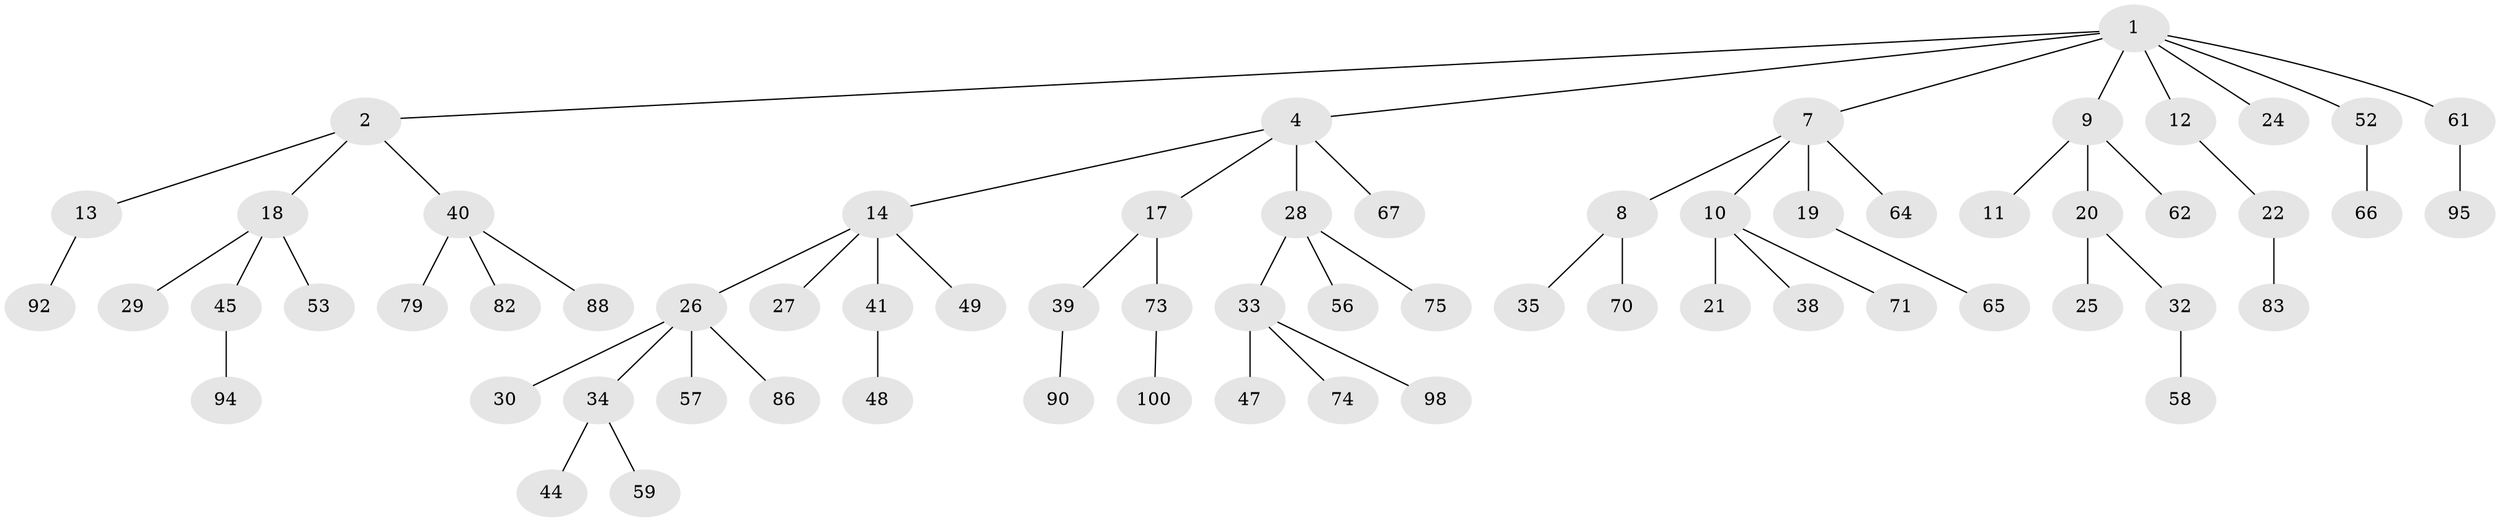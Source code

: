 // original degree distribution, {5: 0.04, 3: 0.11, 6: 0.02, 1: 0.47, 4: 0.07, 2: 0.29}
// Generated by graph-tools (version 1.1) at 2025/42/03/06/25 10:42:06]
// undirected, 65 vertices, 64 edges
graph export_dot {
graph [start="1"]
  node [color=gray90,style=filled];
  1 [super="+3"];
  2 [super="+6"];
  4 [super="+5"];
  7 [super="+36"];
  8 [super="+43"];
  9 [super="+23"];
  10 [super="+37"];
  11;
  12 [super="+16"];
  13 [super="+69"];
  14 [super="+15"];
  17;
  18 [super="+31"];
  19;
  20 [super="+72"];
  21;
  22;
  24 [super="+78"];
  25 [super="+42"];
  26 [super="+77"];
  27;
  28 [super="+55"];
  29;
  30 [super="+96"];
  32 [super="+46"];
  33 [super="+60"];
  34 [super="+54"];
  35;
  38;
  39 [super="+76"];
  40 [super="+63"];
  41;
  44;
  45 [super="+51"];
  47 [super="+50"];
  48 [super="+84"];
  49 [super="+91"];
  52;
  53;
  56;
  57;
  58;
  59 [super="+81"];
  61 [super="+85"];
  62;
  64;
  65 [super="+89"];
  66 [super="+87"];
  67 [super="+68"];
  70 [super="+97"];
  71;
  73 [super="+99"];
  74;
  75 [super="+93"];
  79 [super="+80"];
  82;
  83;
  86;
  88;
  90;
  92;
  94;
  95;
  98;
  100;
  1 -- 2;
  1 -- 7;
  1 -- 12;
  1 -- 52;
  1 -- 4;
  1 -- 24;
  1 -- 9;
  1 -- 61;
  2 -- 18;
  2 -- 40;
  2 -- 13;
  4 -- 14;
  4 -- 17;
  4 -- 28;
  4 -- 67;
  7 -- 8;
  7 -- 10;
  7 -- 19;
  7 -- 64;
  8 -- 35;
  8 -- 70;
  9 -- 11;
  9 -- 20;
  9 -- 62;
  10 -- 21;
  10 -- 71;
  10 -- 38;
  12 -- 22;
  13 -- 92;
  14 -- 49;
  14 -- 41;
  14 -- 26;
  14 -- 27;
  17 -- 39;
  17 -- 73;
  18 -- 29;
  18 -- 45;
  18 -- 53;
  19 -- 65;
  20 -- 25;
  20 -- 32;
  22 -- 83;
  26 -- 30;
  26 -- 34;
  26 -- 57;
  26 -- 86;
  28 -- 33;
  28 -- 75;
  28 -- 56;
  32 -- 58;
  33 -- 47;
  33 -- 74;
  33 -- 98;
  34 -- 44;
  34 -- 59;
  39 -- 90;
  40 -- 79;
  40 -- 82;
  40 -- 88;
  41 -- 48;
  45 -- 94;
  52 -- 66;
  61 -- 95;
  73 -- 100;
}
